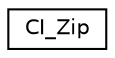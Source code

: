 digraph "Graphical Class Hierarchy"
{
 // LATEX_PDF_SIZE
  edge [fontname="Helvetica",fontsize="10",labelfontname="Helvetica",labelfontsize="10"];
  node [fontname="Helvetica",fontsize="10",shape=record];
  rankdir="LR";
  Node0 [label="CI_Zip",height=0.2,width=0.4,color="black", fillcolor="white", style="filled",URL="$class_c_i___zip.html",tooltip=" "];
}
